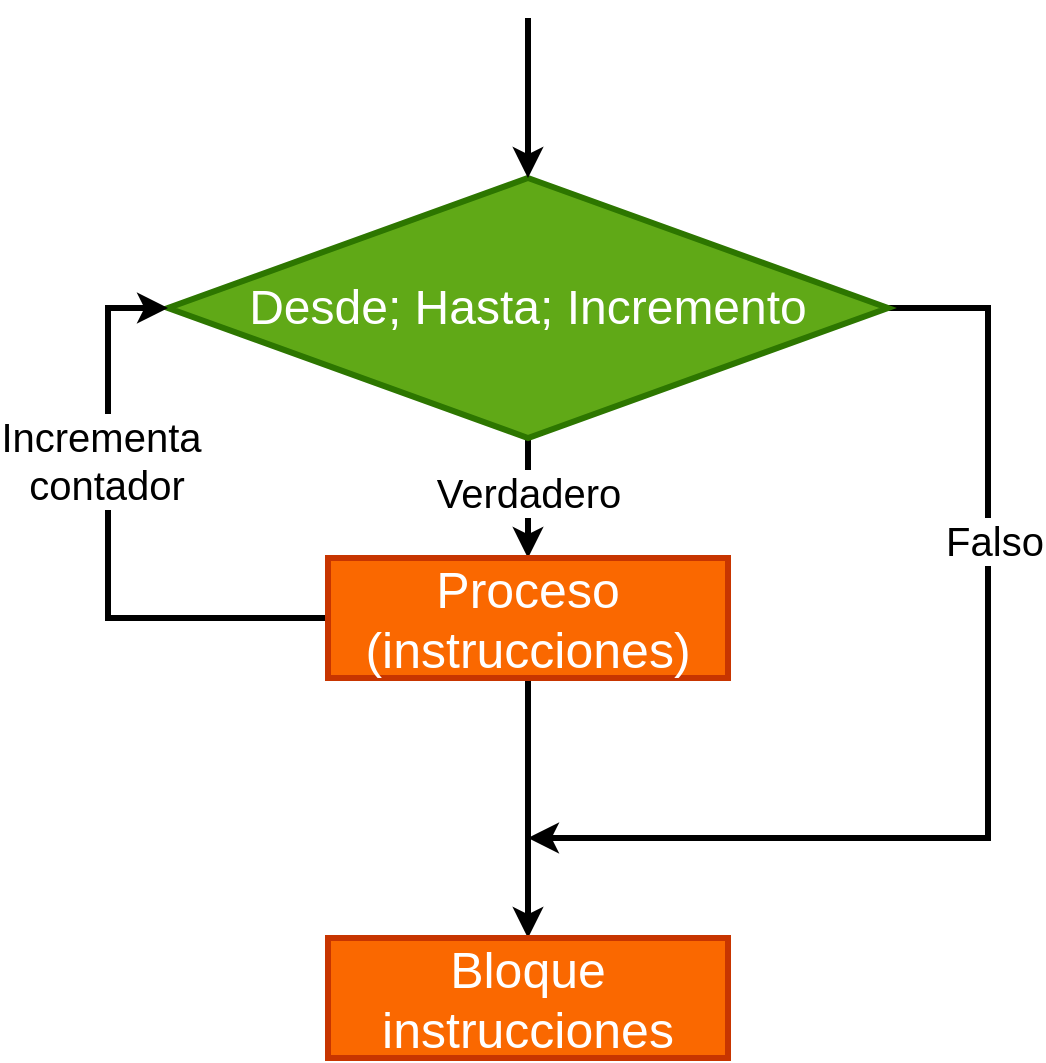 <mxfile version="21.6.6" type="device">
  <diagram name="Página-1" id="Xa78uboNvgGHjvVbnvwz">
    <mxGraphModel dx="838" dy="497" grid="1" gridSize="10" guides="1" tooltips="1" connect="1" arrows="1" fold="1" page="1" pageScale="1" pageWidth="827" pageHeight="1169" math="0" shadow="0">
      <root>
        <mxCell id="0" />
        <mxCell id="1" parent="0" />
        <mxCell id="eYWvCYiTG9ZviLroBCJb-48" style="edgeStyle=orthogonalEdgeStyle;rounded=0;orthogonalLoop=1;jettySize=auto;html=1;entryX=0.5;entryY=0;entryDx=0;entryDy=0;strokeWidth=3;" edge="1" parent="1" source="eYWvCYiTG9ZviLroBCJb-1" target="eYWvCYiTG9ZviLroBCJb-35">
          <mxGeometry relative="1" as="geometry" />
        </mxCell>
        <mxCell id="eYWvCYiTG9ZviLroBCJb-52" value="&lt;span style=&quot;font-size: 20px;&quot;&gt;Verdadero&lt;/span&gt;" style="edgeLabel;html=1;align=center;verticalAlign=middle;resizable=0;points=[];" vertex="1" connectable="0" parent="eYWvCYiTG9ZviLroBCJb-48">
          <mxGeometry x="-0.122" relative="1" as="geometry">
            <mxPoint as="offset" />
          </mxGeometry>
        </mxCell>
        <mxCell id="eYWvCYiTG9ZviLroBCJb-49" style="edgeStyle=orthogonalEdgeStyle;rounded=0;orthogonalLoop=1;jettySize=auto;html=1;strokeWidth=3;" edge="1" parent="1" source="eYWvCYiTG9ZviLroBCJb-1">
          <mxGeometry relative="1" as="geometry">
            <mxPoint x="270" y="430" as="targetPoint" />
            <Array as="points">
              <mxPoint x="500" y="165" />
              <mxPoint x="500" y="430" />
            </Array>
          </mxGeometry>
        </mxCell>
        <mxCell id="eYWvCYiTG9ZviLroBCJb-53" value="&lt;font style=&quot;font-size: 20px;&quot;&gt;Falso&lt;/font&gt;" style="edgeLabel;html=1;align=center;verticalAlign=middle;resizable=0;points=[];" vertex="1" connectable="0" parent="eYWvCYiTG9ZviLroBCJb-49">
          <mxGeometry x="-0.391" y="3" relative="1" as="geometry">
            <mxPoint as="offset" />
          </mxGeometry>
        </mxCell>
        <mxCell id="eYWvCYiTG9ZviLroBCJb-1" value="Desde; Hasta; Incremento" style="rhombus;whiteSpace=wrap;html=1;fillColor=#60a917;fontColor=#ffffff;strokeColor=#2D7600;strokeWidth=3;fontSize=24;" vertex="1" parent="1">
          <mxGeometry x="90" y="100" width="360" height="130" as="geometry" />
        </mxCell>
        <mxCell id="eYWvCYiTG9ZviLroBCJb-5" value="" style="endArrow=classic;html=1;rounded=0;fontSize=11;strokeWidth=3;entryX=0.5;entryY=0;entryDx=0;entryDy=0;" edge="1" parent="1" target="eYWvCYiTG9ZviLroBCJb-1">
          <mxGeometry width="50" height="50" relative="1" as="geometry">
            <mxPoint x="270" y="20" as="sourcePoint" />
            <mxPoint x="440" y="250" as="targetPoint" />
          </mxGeometry>
        </mxCell>
        <mxCell id="eYWvCYiTG9ZviLroBCJb-47" style="edgeStyle=orthogonalEdgeStyle;rounded=0;orthogonalLoop=1;jettySize=auto;html=1;entryX=0;entryY=0.5;entryDx=0;entryDy=0;strokeWidth=3;" edge="1" parent="1" source="eYWvCYiTG9ZviLroBCJb-35" target="eYWvCYiTG9ZviLroBCJb-1">
          <mxGeometry relative="1" as="geometry">
            <Array as="points">
              <mxPoint x="60" y="320" />
              <mxPoint x="60" y="165" />
            </Array>
          </mxGeometry>
        </mxCell>
        <mxCell id="eYWvCYiTG9ZviLroBCJb-54" value="&lt;font style=&quot;font-size: 20px;&quot;&gt;Incrementa&amp;nbsp;&lt;br&gt;contador&lt;/font&gt;" style="edgeLabel;html=1;align=center;verticalAlign=middle;resizable=0;points=[];" vertex="1" connectable="0" parent="eYWvCYiTG9ZviLroBCJb-47">
          <mxGeometry x="0.281" y="1" relative="1" as="geometry">
            <mxPoint as="offset" />
          </mxGeometry>
        </mxCell>
        <mxCell id="eYWvCYiTG9ZviLroBCJb-51" style="edgeStyle=orthogonalEdgeStyle;rounded=0;orthogonalLoop=1;jettySize=auto;html=1;strokeWidth=3;" edge="1" parent="1" source="eYWvCYiTG9ZviLroBCJb-35" target="eYWvCYiTG9ZviLroBCJb-50">
          <mxGeometry relative="1" as="geometry" />
        </mxCell>
        <mxCell id="eYWvCYiTG9ZviLroBCJb-35" value="Proceso (instrucciones)" style="rounded=0;whiteSpace=wrap;html=1;fillColor=#fa6800;fontColor=#ffffff;strokeColor=#C73500;fontSize=25;strokeWidth=3;" vertex="1" parent="1">
          <mxGeometry x="170" y="290" width="200" height="60" as="geometry" />
        </mxCell>
        <mxCell id="eYWvCYiTG9ZviLroBCJb-50" value="Bloque instrucciones" style="rounded=0;whiteSpace=wrap;html=1;fillColor=#fa6800;fontColor=#ffffff;strokeColor=#C73500;fontSize=25;strokeWidth=3;" vertex="1" parent="1">
          <mxGeometry x="170" y="480" width="200" height="60" as="geometry" />
        </mxCell>
      </root>
    </mxGraphModel>
  </diagram>
</mxfile>
